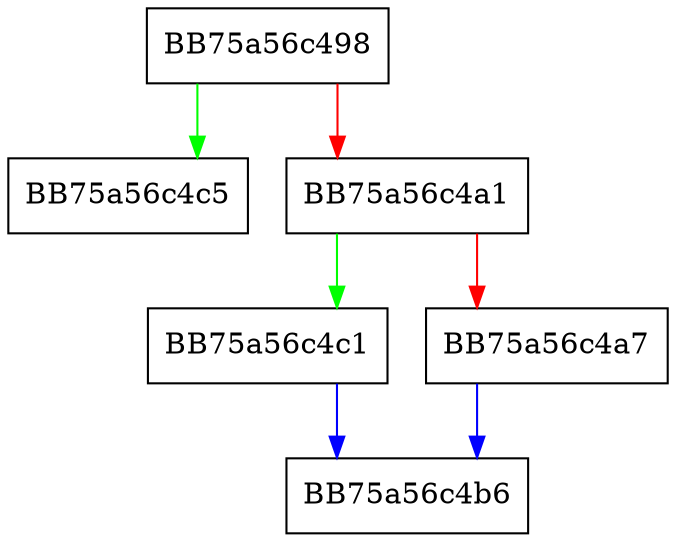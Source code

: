 digraph Attach {
  node [shape="box"];
  graph [splines=ortho];
  BB75a56c498 -> BB75a56c4c5 [color="green"];
  BB75a56c498 -> BB75a56c4a1 [color="red"];
  BB75a56c4a1 -> BB75a56c4c1 [color="green"];
  BB75a56c4a1 -> BB75a56c4a7 [color="red"];
  BB75a56c4a7 -> BB75a56c4b6 [color="blue"];
  BB75a56c4c1 -> BB75a56c4b6 [color="blue"];
}